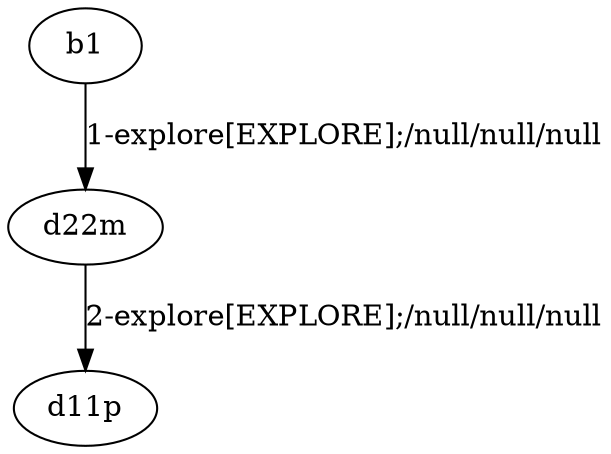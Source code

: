 # Total number of goals covered by this test: 1
# d22m --> d11p

digraph g {
"b1" -> "d22m" [label = "1-explore[EXPLORE];/null/null/null"];
"d22m" -> "d11p" [label = "2-explore[EXPLORE];/null/null/null"];
}